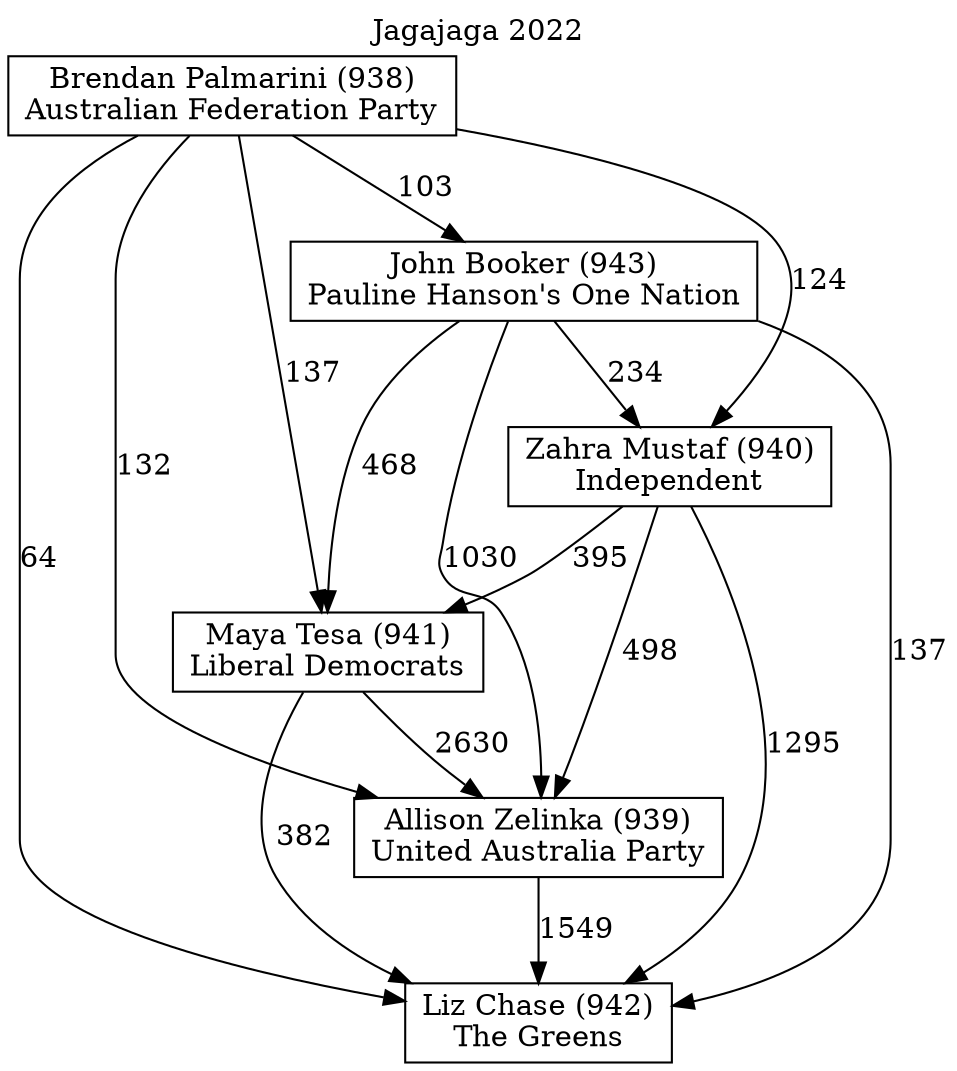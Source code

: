 // House preference flow
digraph "Liz Chase (942)_Jagajaga_2022" {
	graph [label="Jagajaga 2022" labelloc=t]
	node [shape=box]
	"Liz Chase (942)" [label="Liz Chase (942)
The Greens"]
	"Allison Zelinka (939)" [label="Allison Zelinka (939)
United Australia Party"]
	"Maya Tesa (941)" [label="Maya Tesa (941)
Liberal Democrats"]
	"Zahra Mustaf (940)" [label="Zahra Mustaf (940)
Independent"]
	"John Booker (943)" [label="John Booker (943)
Pauline Hanson's One Nation"]
	"Brendan Palmarini (938)" [label="Brendan Palmarini (938)
Australian Federation Party"]
	"Liz Chase (942)" [label="Liz Chase (942)
The Greens"]
	"Maya Tesa (941)" [label="Maya Tesa (941)
Liberal Democrats"]
	"Zahra Mustaf (940)" [label="Zahra Mustaf (940)
Independent"]
	"John Booker (943)" [label="John Booker (943)
Pauline Hanson's One Nation"]
	"Brendan Palmarini (938)" [label="Brendan Palmarini (938)
Australian Federation Party"]
	"Liz Chase (942)" [label="Liz Chase (942)
The Greens"]
	"Zahra Mustaf (940)" [label="Zahra Mustaf (940)
Independent"]
	"John Booker (943)" [label="John Booker (943)
Pauline Hanson's One Nation"]
	"Brendan Palmarini (938)" [label="Brendan Palmarini (938)
Australian Federation Party"]
	"Liz Chase (942)" [label="Liz Chase (942)
The Greens"]
	"John Booker (943)" [label="John Booker (943)
Pauline Hanson's One Nation"]
	"Brendan Palmarini (938)" [label="Brendan Palmarini (938)
Australian Federation Party"]
	"Liz Chase (942)" [label="Liz Chase (942)
The Greens"]
	"Brendan Palmarini (938)" [label="Brendan Palmarini (938)
Australian Federation Party"]
	"Brendan Palmarini (938)" [label="Brendan Palmarini (938)
Australian Federation Party"]
	"John Booker (943)" [label="John Booker (943)
Pauline Hanson's One Nation"]
	"Brendan Palmarini (938)" [label="Brendan Palmarini (938)
Australian Federation Party"]
	"Brendan Palmarini (938)" [label="Brendan Palmarini (938)
Australian Federation Party"]
	"Zahra Mustaf (940)" [label="Zahra Mustaf (940)
Independent"]
	"John Booker (943)" [label="John Booker (943)
Pauline Hanson's One Nation"]
	"Brendan Palmarini (938)" [label="Brendan Palmarini (938)
Australian Federation Party"]
	"Zahra Mustaf (940)" [label="Zahra Mustaf (940)
Independent"]
	"Brendan Palmarini (938)" [label="Brendan Palmarini (938)
Australian Federation Party"]
	"Brendan Palmarini (938)" [label="Brendan Palmarini (938)
Australian Federation Party"]
	"John Booker (943)" [label="John Booker (943)
Pauline Hanson's One Nation"]
	"Brendan Palmarini (938)" [label="Brendan Palmarini (938)
Australian Federation Party"]
	"Brendan Palmarini (938)" [label="Brendan Palmarini (938)
Australian Federation Party"]
	"Maya Tesa (941)" [label="Maya Tesa (941)
Liberal Democrats"]
	"Zahra Mustaf (940)" [label="Zahra Mustaf (940)
Independent"]
	"John Booker (943)" [label="John Booker (943)
Pauline Hanson's One Nation"]
	"Brendan Palmarini (938)" [label="Brendan Palmarini (938)
Australian Federation Party"]
	"Maya Tesa (941)" [label="Maya Tesa (941)
Liberal Democrats"]
	"John Booker (943)" [label="John Booker (943)
Pauline Hanson's One Nation"]
	"Brendan Palmarini (938)" [label="Brendan Palmarini (938)
Australian Federation Party"]
	"Maya Tesa (941)" [label="Maya Tesa (941)
Liberal Democrats"]
	"Brendan Palmarini (938)" [label="Brendan Palmarini (938)
Australian Federation Party"]
	"Brendan Palmarini (938)" [label="Brendan Palmarini (938)
Australian Federation Party"]
	"John Booker (943)" [label="John Booker (943)
Pauline Hanson's One Nation"]
	"Brendan Palmarini (938)" [label="Brendan Palmarini (938)
Australian Federation Party"]
	"Brendan Palmarini (938)" [label="Brendan Palmarini (938)
Australian Federation Party"]
	"Zahra Mustaf (940)" [label="Zahra Mustaf (940)
Independent"]
	"John Booker (943)" [label="John Booker (943)
Pauline Hanson's One Nation"]
	"Brendan Palmarini (938)" [label="Brendan Palmarini (938)
Australian Federation Party"]
	"Zahra Mustaf (940)" [label="Zahra Mustaf (940)
Independent"]
	"Brendan Palmarini (938)" [label="Brendan Palmarini (938)
Australian Federation Party"]
	"Brendan Palmarini (938)" [label="Brendan Palmarini (938)
Australian Federation Party"]
	"John Booker (943)" [label="John Booker (943)
Pauline Hanson's One Nation"]
	"Brendan Palmarini (938)" [label="Brendan Palmarini (938)
Australian Federation Party"]
	"Brendan Palmarini (938)" [label="Brendan Palmarini (938)
Australian Federation Party"]
	"Allison Zelinka (939)" [label="Allison Zelinka (939)
United Australia Party"]
	"Maya Tesa (941)" [label="Maya Tesa (941)
Liberal Democrats"]
	"Zahra Mustaf (940)" [label="Zahra Mustaf (940)
Independent"]
	"John Booker (943)" [label="John Booker (943)
Pauline Hanson's One Nation"]
	"Brendan Palmarini (938)" [label="Brendan Palmarini (938)
Australian Federation Party"]
	"Allison Zelinka (939)" [label="Allison Zelinka (939)
United Australia Party"]
	"Zahra Mustaf (940)" [label="Zahra Mustaf (940)
Independent"]
	"John Booker (943)" [label="John Booker (943)
Pauline Hanson's One Nation"]
	"Brendan Palmarini (938)" [label="Brendan Palmarini (938)
Australian Federation Party"]
	"Allison Zelinka (939)" [label="Allison Zelinka (939)
United Australia Party"]
	"John Booker (943)" [label="John Booker (943)
Pauline Hanson's One Nation"]
	"Brendan Palmarini (938)" [label="Brendan Palmarini (938)
Australian Federation Party"]
	"Allison Zelinka (939)" [label="Allison Zelinka (939)
United Australia Party"]
	"Brendan Palmarini (938)" [label="Brendan Palmarini (938)
Australian Federation Party"]
	"Brendan Palmarini (938)" [label="Brendan Palmarini (938)
Australian Federation Party"]
	"John Booker (943)" [label="John Booker (943)
Pauline Hanson's One Nation"]
	"Brendan Palmarini (938)" [label="Brendan Palmarini (938)
Australian Federation Party"]
	"Brendan Palmarini (938)" [label="Brendan Palmarini (938)
Australian Federation Party"]
	"Zahra Mustaf (940)" [label="Zahra Mustaf (940)
Independent"]
	"John Booker (943)" [label="John Booker (943)
Pauline Hanson's One Nation"]
	"Brendan Palmarini (938)" [label="Brendan Palmarini (938)
Australian Federation Party"]
	"Zahra Mustaf (940)" [label="Zahra Mustaf (940)
Independent"]
	"Brendan Palmarini (938)" [label="Brendan Palmarini (938)
Australian Federation Party"]
	"Brendan Palmarini (938)" [label="Brendan Palmarini (938)
Australian Federation Party"]
	"John Booker (943)" [label="John Booker (943)
Pauline Hanson's One Nation"]
	"Brendan Palmarini (938)" [label="Brendan Palmarini (938)
Australian Federation Party"]
	"Brendan Palmarini (938)" [label="Brendan Palmarini (938)
Australian Federation Party"]
	"Maya Tesa (941)" [label="Maya Tesa (941)
Liberal Democrats"]
	"Zahra Mustaf (940)" [label="Zahra Mustaf (940)
Independent"]
	"John Booker (943)" [label="John Booker (943)
Pauline Hanson's One Nation"]
	"Brendan Palmarini (938)" [label="Brendan Palmarini (938)
Australian Federation Party"]
	"Maya Tesa (941)" [label="Maya Tesa (941)
Liberal Democrats"]
	"John Booker (943)" [label="John Booker (943)
Pauline Hanson's One Nation"]
	"Brendan Palmarini (938)" [label="Brendan Palmarini (938)
Australian Federation Party"]
	"Maya Tesa (941)" [label="Maya Tesa (941)
Liberal Democrats"]
	"Brendan Palmarini (938)" [label="Brendan Palmarini (938)
Australian Federation Party"]
	"Brendan Palmarini (938)" [label="Brendan Palmarini (938)
Australian Federation Party"]
	"John Booker (943)" [label="John Booker (943)
Pauline Hanson's One Nation"]
	"Brendan Palmarini (938)" [label="Brendan Palmarini (938)
Australian Federation Party"]
	"Brendan Palmarini (938)" [label="Brendan Palmarini (938)
Australian Federation Party"]
	"Zahra Mustaf (940)" [label="Zahra Mustaf (940)
Independent"]
	"John Booker (943)" [label="John Booker (943)
Pauline Hanson's One Nation"]
	"Brendan Palmarini (938)" [label="Brendan Palmarini (938)
Australian Federation Party"]
	"Zahra Mustaf (940)" [label="Zahra Mustaf (940)
Independent"]
	"Brendan Palmarini (938)" [label="Brendan Palmarini (938)
Australian Federation Party"]
	"Brendan Palmarini (938)" [label="Brendan Palmarini (938)
Australian Federation Party"]
	"John Booker (943)" [label="John Booker (943)
Pauline Hanson's One Nation"]
	"Brendan Palmarini (938)" [label="Brendan Palmarini (938)
Australian Federation Party"]
	"Brendan Palmarini (938)" [label="Brendan Palmarini (938)
Australian Federation Party"]
	"Allison Zelinka (939)" -> "Liz Chase (942)" [label=1549]
	"Maya Tesa (941)" -> "Allison Zelinka (939)" [label=2630]
	"Zahra Mustaf (940)" -> "Maya Tesa (941)" [label=395]
	"John Booker (943)" -> "Zahra Mustaf (940)" [label=234]
	"Brendan Palmarini (938)" -> "John Booker (943)" [label=103]
	"Maya Tesa (941)" -> "Liz Chase (942)" [label=382]
	"Zahra Mustaf (940)" -> "Liz Chase (942)" [label=1295]
	"John Booker (943)" -> "Liz Chase (942)" [label=137]
	"Brendan Palmarini (938)" -> "Liz Chase (942)" [label=64]
	"Brendan Palmarini (938)" -> "Zahra Mustaf (940)" [label=124]
	"John Booker (943)" -> "Maya Tesa (941)" [label=468]
	"Brendan Palmarini (938)" -> "Maya Tesa (941)" [label=137]
	"Zahra Mustaf (940)" -> "Allison Zelinka (939)" [label=498]
	"John Booker (943)" -> "Allison Zelinka (939)" [label=1030]
	"Brendan Palmarini (938)" -> "Allison Zelinka (939)" [label=132]
}
